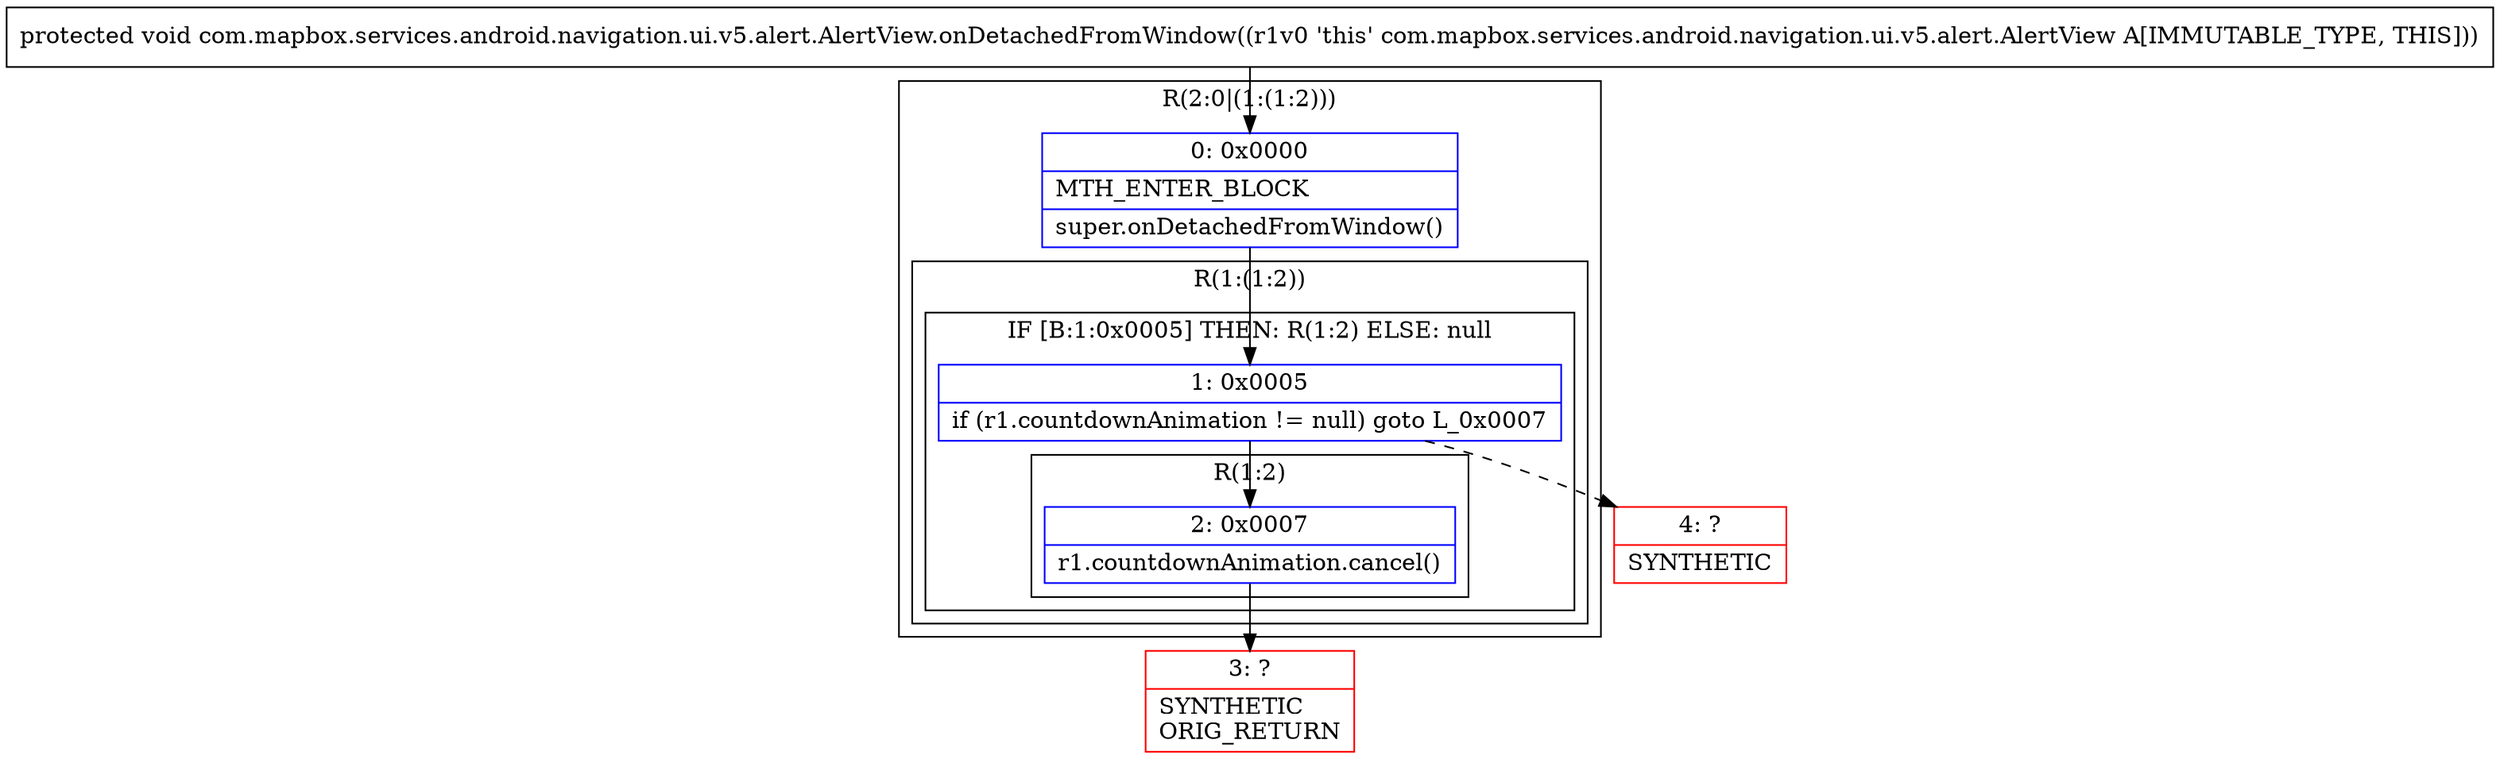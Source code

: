 digraph "CFG forcom.mapbox.services.android.navigation.ui.v5.alert.AlertView.onDetachedFromWindow()V" {
subgraph cluster_Region_1747530393 {
label = "R(2:0|(1:(1:2)))";
node [shape=record,color=blue];
Node_0 [shape=record,label="{0\:\ 0x0000|MTH_ENTER_BLOCK\l|super.onDetachedFromWindow()\l}"];
subgraph cluster_Region_541710885 {
label = "R(1:(1:2))";
node [shape=record,color=blue];
subgraph cluster_IfRegion_825995262 {
label = "IF [B:1:0x0005] THEN: R(1:2) ELSE: null";
node [shape=record,color=blue];
Node_1 [shape=record,label="{1\:\ 0x0005|if (r1.countdownAnimation != null) goto L_0x0007\l}"];
subgraph cluster_Region_1688933409 {
label = "R(1:2)";
node [shape=record,color=blue];
Node_2 [shape=record,label="{2\:\ 0x0007|r1.countdownAnimation.cancel()\l}"];
}
}
}
}
Node_3 [shape=record,color=red,label="{3\:\ ?|SYNTHETIC\lORIG_RETURN\l}"];
Node_4 [shape=record,color=red,label="{4\:\ ?|SYNTHETIC\l}"];
MethodNode[shape=record,label="{protected void com.mapbox.services.android.navigation.ui.v5.alert.AlertView.onDetachedFromWindow((r1v0 'this' com.mapbox.services.android.navigation.ui.v5.alert.AlertView A[IMMUTABLE_TYPE, THIS])) }"];
MethodNode -> Node_0;
Node_0 -> Node_1;
Node_1 -> Node_2;
Node_1 -> Node_4[style=dashed];
Node_2 -> Node_3;
}

